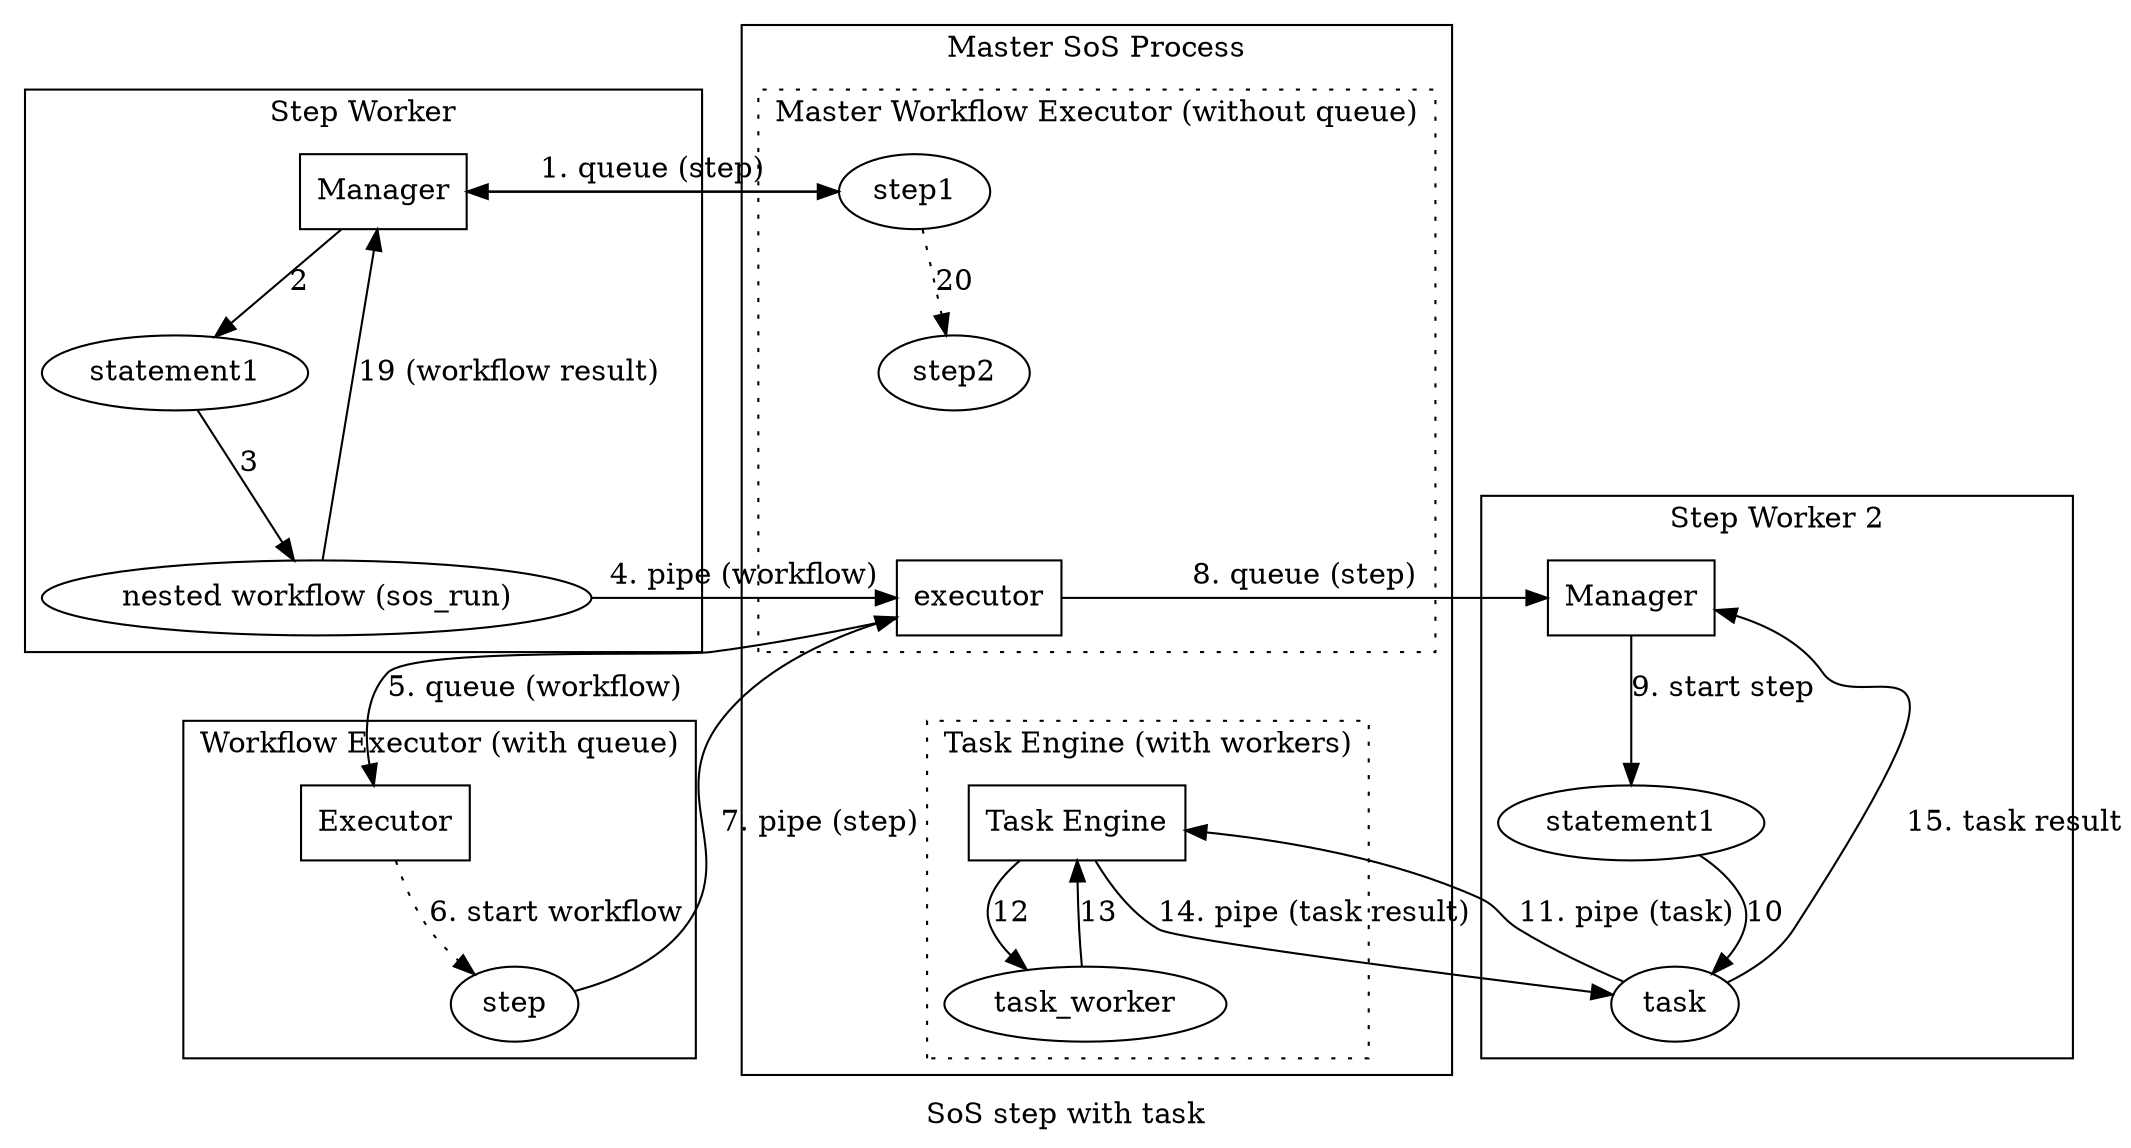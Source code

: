 digraph job_queue{
	/* source nodes */
	 label="SoS step with task";
	 subgraph cluster_3 {
		label="Master SoS Process";
		rankdir = "TB";
		subgraph cluster_4 {
			label="Master Workflow Executor (without queue)";
			style=dotted;
			step1 -> step2 [style=dotted, label="20"];
			executor[shape=box];
			step2 -> executor[style=invis];
		}
		subgraph cluster_5 {
			label="Task Engine (with workers)";
			style="dotted";
			task_engine [label="Task Engine", shape=box];

			task_engine -> task_worker[label="12"];
			task_worker -> task_engine[label="13"];
		}
	}
	subgraph cluster_6 {
		label="Step Worker";
		worker2[shape=box, label="Manager"];
		statement4 [label="statement1"];
		workflow[label="nested workflow (sos_run)"];
		worker2 -> statement4 [label="2"];
		statement4 -> workflow [label="3"];
		workflow -> worker2 [label="19 (workflow result)"];
	}
	subgraph cluster_7 {
		label="Workflow Executor (with queue)";
		wfworker[shape=box, label="Executor"];
		wfworker -> step3[style=dotted, label="6. start workflow"];
		step3[label="step"];
	}
	subgraph cluster_8 {
		label="Step Worker 2";
		worker3[shape=box, label="Manager"];
		worker3->statement5 [label="9. start step"];
		statement5 [label="statement1"];
		statement5 -> task [label="10"];
	}
	workflow->wfworker [style=invis];
	executor -> task_engine[style=invis];
	step1 -> worker2 [label="1. queue (step)"];
	worker2 -> step1; 
	workflow -> executor[label="4. pipe (workflow)"];
	executor -> workflow [style=invis];
	executor -> wfworker [label="5. queue (workflow)"];
	task -> task_engine [label="11. pipe (task)"];
	task_engine -> task [label="14. pipe (task result)"];
	step3 -> executor [label="7. pipe (step)"];
	executor -> worker3 [label="8. queue (step)"];
	task -> worker3 [label="15. task result"];
}

